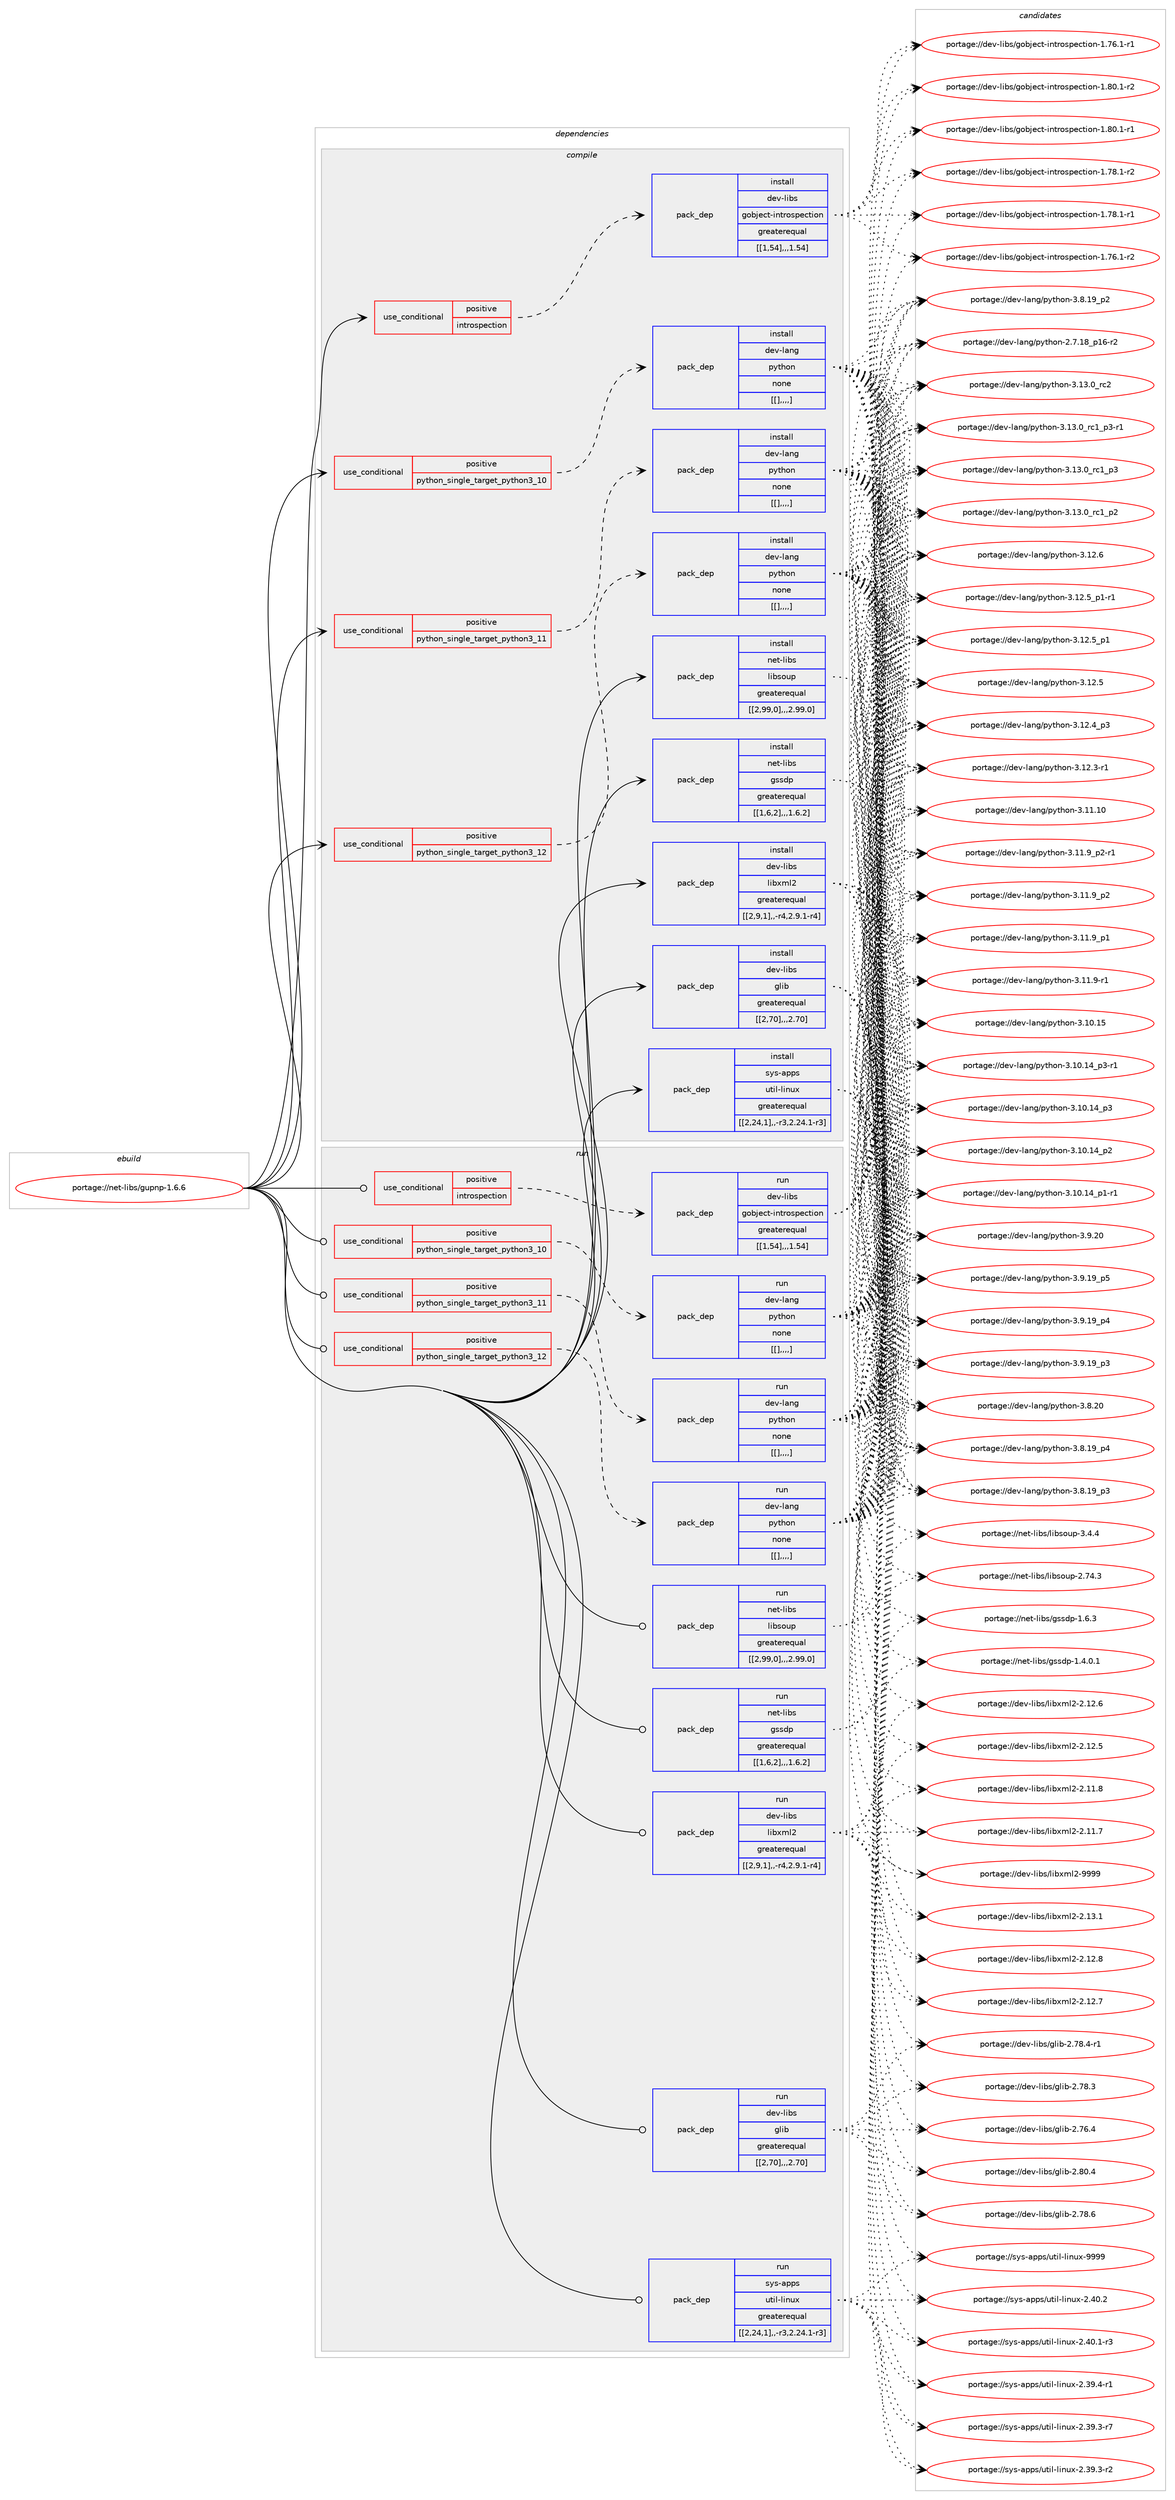 digraph prolog {

# *************
# Graph options
# *************

newrank=true;
concentrate=true;
compound=true;
graph [rankdir=LR,fontname=Helvetica,fontsize=10,ranksep=1.5];#, ranksep=2.5, nodesep=0.2];
edge  [arrowhead=vee];
node  [fontname=Helvetica,fontsize=10];

# **********
# The ebuild
# **********

subgraph cluster_leftcol {
color=gray;
label=<<i>ebuild</i>>;
id [label="portage://net-libs/gupnp-1.6.6", color=red, width=4, href="../net-libs/gupnp-1.6.6.svg"];
}

# ****************
# The dependencies
# ****************

subgraph cluster_midcol {
color=gray;
label=<<i>dependencies</i>>;
subgraph cluster_compile {
fillcolor="#eeeeee";
style=filled;
label=<<i>compile</i>>;
subgraph cond98398 {
dependency377932 [label=<<TABLE BORDER="0" CELLBORDER="1" CELLSPACING="0" CELLPADDING="4"><TR><TD ROWSPAN="3" CELLPADDING="10">use_conditional</TD></TR><TR><TD>positive</TD></TR><TR><TD>introspection</TD></TR></TABLE>>, shape=none, color=red];
subgraph pack276722 {
dependency377933 [label=<<TABLE BORDER="0" CELLBORDER="1" CELLSPACING="0" CELLPADDING="4" WIDTH="220"><TR><TD ROWSPAN="6" CELLPADDING="30">pack_dep</TD></TR><TR><TD WIDTH="110">install</TD></TR><TR><TD>dev-libs</TD></TR><TR><TD>gobject-introspection</TD></TR><TR><TD>greaterequal</TD></TR><TR><TD>[[1,54],,,1.54]</TD></TR></TABLE>>, shape=none, color=blue];
}
dependency377932:e -> dependency377933:w [weight=20,style="dashed",arrowhead="vee"];
}
id:e -> dependency377932:w [weight=20,style="solid",arrowhead="vee"];
subgraph cond98399 {
dependency377934 [label=<<TABLE BORDER="0" CELLBORDER="1" CELLSPACING="0" CELLPADDING="4"><TR><TD ROWSPAN="3" CELLPADDING="10">use_conditional</TD></TR><TR><TD>positive</TD></TR><TR><TD>python_single_target_python3_10</TD></TR></TABLE>>, shape=none, color=red];
subgraph pack276723 {
dependency377935 [label=<<TABLE BORDER="0" CELLBORDER="1" CELLSPACING="0" CELLPADDING="4" WIDTH="220"><TR><TD ROWSPAN="6" CELLPADDING="30">pack_dep</TD></TR><TR><TD WIDTH="110">install</TD></TR><TR><TD>dev-lang</TD></TR><TR><TD>python</TD></TR><TR><TD>none</TD></TR><TR><TD>[[],,,,]</TD></TR></TABLE>>, shape=none, color=blue];
}
dependency377934:e -> dependency377935:w [weight=20,style="dashed",arrowhead="vee"];
}
id:e -> dependency377934:w [weight=20,style="solid",arrowhead="vee"];
subgraph cond98400 {
dependency377936 [label=<<TABLE BORDER="0" CELLBORDER="1" CELLSPACING="0" CELLPADDING="4"><TR><TD ROWSPAN="3" CELLPADDING="10">use_conditional</TD></TR><TR><TD>positive</TD></TR><TR><TD>python_single_target_python3_11</TD></TR></TABLE>>, shape=none, color=red];
subgraph pack276724 {
dependency377937 [label=<<TABLE BORDER="0" CELLBORDER="1" CELLSPACING="0" CELLPADDING="4" WIDTH="220"><TR><TD ROWSPAN="6" CELLPADDING="30">pack_dep</TD></TR><TR><TD WIDTH="110">install</TD></TR><TR><TD>dev-lang</TD></TR><TR><TD>python</TD></TR><TR><TD>none</TD></TR><TR><TD>[[],,,,]</TD></TR></TABLE>>, shape=none, color=blue];
}
dependency377936:e -> dependency377937:w [weight=20,style="dashed",arrowhead="vee"];
}
id:e -> dependency377936:w [weight=20,style="solid",arrowhead="vee"];
subgraph cond98401 {
dependency377938 [label=<<TABLE BORDER="0" CELLBORDER="1" CELLSPACING="0" CELLPADDING="4"><TR><TD ROWSPAN="3" CELLPADDING="10">use_conditional</TD></TR><TR><TD>positive</TD></TR><TR><TD>python_single_target_python3_12</TD></TR></TABLE>>, shape=none, color=red];
subgraph pack276725 {
dependency377939 [label=<<TABLE BORDER="0" CELLBORDER="1" CELLSPACING="0" CELLPADDING="4" WIDTH="220"><TR><TD ROWSPAN="6" CELLPADDING="30">pack_dep</TD></TR><TR><TD WIDTH="110">install</TD></TR><TR><TD>dev-lang</TD></TR><TR><TD>python</TD></TR><TR><TD>none</TD></TR><TR><TD>[[],,,,]</TD></TR></TABLE>>, shape=none, color=blue];
}
dependency377938:e -> dependency377939:w [weight=20,style="dashed",arrowhead="vee"];
}
id:e -> dependency377938:w [weight=20,style="solid",arrowhead="vee"];
subgraph pack276726 {
dependency377940 [label=<<TABLE BORDER="0" CELLBORDER="1" CELLSPACING="0" CELLPADDING="4" WIDTH="220"><TR><TD ROWSPAN="6" CELLPADDING="30">pack_dep</TD></TR><TR><TD WIDTH="110">install</TD></TR><TR><TD>dev-libs</TD></TR><TR><TD>glib</TD></TR><TR><TD>greaterequal</TD></TR><TR><TD>[[2,70],,,2.70]</TD></TR></TABLE>>, shape=none, color=blue];
}
id:e -> dependency377940:w [weight=20,style="solid",arrowhead="vee"];
subgraph pack276727 {
dependency377941 [label=<<TABLE BORDER="0" CELLBORDER="1" CELLSPACING="0" CELLPADDING="4" WIDTH="220"><TR><TD ROWSPAN="6" CELLPADDING="30">pack_dep</TD></TR><TR><TD WIDTH="110">install</TD></TR><TR><TD>dev-libs</TD></TR><TR><TD>libxml2</TD></TR><TR><TD>greaterequal</TD></TR><TR><TD>[[2,9,1],,-r4,2.9.1-r4]</TD></TR></TABLE>>, shape=none, color=blue];
}
id:e -> dependency377941:w [weight=20,style="solid",arrowhead="vee"];
subgraph pack276728 {
dependency377942 [label=<<TABLE BORDER="0" CELLBORDER="1" CELLSPACING="0" CELLPADDING="4" WIDTH="220"><TR><TD ROWSPAN="6" CELLPADDING="30">pack_dep</TD></TR><TR><TD WIDTH="110">install</TD></TR><TR><TD>net-libs</TD></TR><TR><TD>gssdp</TD></TR><TR><TD>greaterequal</TD></TR><TR><TD>[[1,6,2],,,1.6.2]</TD></TR></TABLE>>, shape=none, color=blue];
}
id:e -> dependency377942:w [weight=20,style="solid",arrowhead="vee"];
subgraph pack276729 {
dependency377943 [label=<<TABLE BORDER="0" CELLBORDER="1" CELLSPACING="0" CELLPADDING="4" WIDTH="220"><TR><TD ROWSPAN="6" CELLPADDING="30">pack_dep</TD></TR><TR><TD WIDTH="110">install</TD></TR><TR><TD>net-libs</TD></TR><TR><TD>libsoup</TD></TR><TR><TD>greaterequal</TD></TR><TR><TD>[[2,99,0],,,2.99.0]</TD></TR></TABLE>>, shape=none, color=blue];
}
id:e -> dependency377943:w [weight=20,style="solid",arrowhead="vee"];
subgraph pack276730 {
dependency377944 [label=<<TABLE BORDER="0" CELLBORDER="1" CELLSPACING="0" CELLPADDING="4" WIDTH="220"><TR><TD ROWSPAN="6" CELLPADDING="30">pack_dep</TD></TR><TR><TD WIDTH="110">install</TD></TR><TR><TD>sys-apps</TD></TR><TR><TD>util-linux</TD></TR><TR><TD>greaterequal</TD></TR><TR><TD>[[2,24,1],,-r3,2.24.1-r3]</TD></TR></TABLE>>, shape=none, color=blue];
}
id:e -> dependency377944:w [weight=20,style="solid",arrowhead="vee"];
}
subgraph cluster_compileandrun {
fillcolor="#eeeeee";
style=filled;
label=<<i>compile and run</i>>;
}
subgraph cluster_run {
fillcolor="#eeeeee";
style=filled;
label=<<i>run</i>>;
subgraph cond98402 {
dependency377945 [label=<<TABLE BORDER="0" CELLBORDER="1" CELLSPACING="0" CELLPADDING="4"><TR><TD ROWSPAN="3" CELLPADDING="10">use_conditional</TD></TR><TR><TD>positive</TD></TR><TR><TD>introspection</TD></TR></TABLE>>, shape=none, color=red];
subgraph pack276731 {
dependency377946 [label=<<TABLE BORDER="0" CELLBORDER="1" CELLSPACING="0" CELLPADDING="4" WIDTH="220"><TR><TD ROWSPAN="6" CELLPADDING="30">pack_dep</TD></TR><TR><TD WIDTH="110">run</TD></TR><TR><TD>dev-libs</TD></TR><TR><TD>gobject-introspection</TD></TR><TR><TD>greaterequal</TD></TR><TR><TD>[[1,54],,,1.54]</TD></TR></TABLE>>, shape=none, color=blue];
}
dependency377945:e -> dependency377946:w [weight=20,style="dashed",arrowhead="vee"];
}
id:e -> dependency377945:w [weight=20,style="solid",arrowhead="odot"];
subgraph cond98403 {
dependency377947 [label=<<TABLE BORDER="0" CELLBORDER="1" CELLSPACING="0" CELLPADDING="4"><TR><TD ROWSPAN="3" CELLPADDING="10">use_conditional</TD></TR><TR><TD>positive</TD></TR><TR><TD>python_single_target_python3_10</TD></TR></TABLE>>, shape=none, color=red];
subgraph pack276732 {
dependency377948 [label=<<TABLE BORDER="0" CELLBORDER="1" CELLSPACING="0" CELLPADDING="4" WIDTH="220"><TR><TD ROWSPAN="6" CELLPADDING="30">pack_dep</TD></TR><TR><TD WIDTH="110">run</TD></TR><TR><TD>dev-lang</TD></TR><TR><TD>python</TD></TR><TR><TD>none</TD></TR><TR><TD>[[],,,,]</TD></TR></TABLE>>, shape=none, color=blue];
}
dependency377947:e -> dependency377948:w [weight=20,style="dashed",arrowhead="vee"];
}
id:e -> dependency377947:w [weight=20,style="solid",arrowhead="odot"];
subgraph cond98404 {
dependency377949 [label=<<TABLE BORDER="0" CELLBORDER="1" CELLSPACING="0" CELLPADDING="4"><TR><TD ROWSPAN="3" CELLPADDING="10">use_conditional</TD></TR><TR><TD>positive</TD></TR><TR><TD>python_single_target_python3_11</TD></TR></TABLE>>, shape=none, color=red];
subgraph pack276733 {
dependency377950 [label=<<TABLE BORDER="0" CELLBORDER="1" CELLSPACING="0" CELLPADDING="4" WIDTH="220"><TR><TD ROWSPAN="6" CELLPADDING="30">pack_dep</TD></TR><TR><TD WIDTH="110">run</TD></TR><TR><TD>dev-lang</TD></TR><TR><TD>python</TD></TR><TR><TD>none</TD></TR><TR><TD>[[],,,,]</TD></TR></TABLE>>, shape=none, color=blue];
}
dependency377949:e -> dependency377950:w [weight=20,style="dashed",arrowhead="vee"];
}
id:e -> dependency377949:w [weight=20,style="solid",arrowhead="odot"];
subgraph cond98405 {
dependency377951 [label=<<TABLE BORDER="0" CELLBORDER="1" CELLSPACING="0" CELLPADDING="4"><TR><TD ROWSPAN="3" CELLPADDING="10">use_conditional</TD></TR><TR><TD>positive</TD></TR><TR><TD>python_single_target_python3_12</TD></TR></TABLE>>, shape=none, color=red];
subgraph pack276734 {
dependency377952 [label=<<TABLE BORDER="0" CELLBORDER="1" CELLSPACING="0" CELLPADDING="4" WIDTH="220"><TR><TD ROWSPAN="6" CELLPADDING="30">pack_dep</TD></TR><TR><TD WIDTH="110">run</TD></TR><TR><TD>dev-lang</TD></TR><TR><TD>python</TD></TR><TR><TD>none</TD></TR><TR><TD>[[],,,,]</TD></TR></TABLE>>, shape=none, color=blue];
}
dependency377951:e -> dependency377952:w [weight=20,style="dashed",arrowhead="vee"];
}
id:e -> dependency377951:w [weight=20,style="solid",arrowhead="odot"];
subgraph pack276735 {
dependency377953 [label=<<TABLE BORDER="0" CELLBORDER="1" CELLSPACING="0" CELLPADDING="4" WIDTH="220"><TR><TD ROWSPAN="6" CELLPADDING="30">pack_dep</TD></TR><TR><TD WIDTH="110">run</TD></TR><TR><TD>dev-libs</TD></TR><TR><TD>glib</TD></TR><TR><TD>greaterequal</TD></TR><TR><TD>[[2,70],,,2.70]</TD></TR></TABLE>>, shape=none, color=blue];
}
id:e -> dependency377953:w [weight=20,style="solid",arrowhead="odot"];
subgraph pack276736 {
dependency377954 [label=<<TABLE BORDER="0" CELLBORDER="1" CELLSPACING="0" CELLPADDING="4" WIDTH="220"><TR><TD ROWSPAN="6" CELLPADDING="30">pack_dep</TD></TR><TR><TD WIDTH="110">run</TD></TR><TR><TD>dev-libs</TD></TR><TR><TD>libxml2</TD></TR><TR><TD>greaterequal</TD></TR><TR><TD>[[2,9,1],,-r4,2.9.1-r4]</TD></TR></TABLE>>, shape=none, color=blue];
}
id:e -> dependency377954:w [weight=20,style="solid",arrowhead="odot"];
subgraph pack276737 {
dependency377955 [label=<<TABLE BORDER="0" CELLBORDER="1" CELLSPACING="0" CELLPADDING="4" WIDTH="220"><TR><TD ROWSPAN="6" CELLPADDING="30">pack_dep</TD></TR><TR><TD WIDTH="110">run</TD></TR><TR><TD>net-libs</TD></TR><TR><TD>gssdp</TD></TR><TR><TD>greaterequal</TD></TR><TR><TD>[[1,6,2],,,1.6.2]</TD></TR></TABLE>>, shape=none, color=blue];
}
id:e -> dependency377955:w [weight=20,style="solid",arrowhead="odot"];
subgraph pack276738 {
dependency377956 [label=<<TABLE BORDER="0" CELLBORDER="1" CELLSPACING="0" CELLPADDING="4" WIDTH="220"><TR><TD ROWSPAN="6" CELLPADDING="30">pack_dep</TD></TR><TR><TD WIDTH="110">run</TD></TR><TR><TD>net-libs</TD></TR><TR><TD>libsoup</TD></TR><TR><TD>greaterequal</TD></TR><TR><TD>[[2,99,0],,,2.99.0]</TD></TR></TABLE>>, shape=none, color=blue];
}
id:e -> dependency377956:w [weight=20,style="solid",arrowhead="odot"];
subgraph pack276739 {
dependency377957 [label=<<TABLE BORDER="0" CELLBORDER="1" CELLSPACING="0" CELLPADDING="4" WIDTH="220"><TR><TD ROWSPAN="6" CELLPADDING="30">pack_dep</TD></TR><TR><TD WIDTH="110">run</TD></TR><TR><TD>sys-apps</TD></TR><TR><TD>util-linux</TD></TR><TR><TD>greaterequal</TD></TR><TR><TD>[[2,24,1],,-r3,2.24.1-r3]</TD></TR></TABLE>>, shape=none, color=blue];
}
id:e -> dependency377957:w [weight=20,style="solid",arrowhead="odot"];
}
}

# **************
# The candidates
# **************

subgraph cluster_choices {
rank=same;
color=gray;
label=<<i>candidates</i>>;

subgraph choice276722 {
color=black;
nodesep=1;
choice10010111845108105981154710311198106101991164510511011611411111511210199116105111110454946564846494511450 [label="portage://dev-libs/gobject-introspection-1.80.1-r2", color=red, width=4,href="../dev-libs/gobject-introspection-1.80.1-r2.svg"];
choice10010111845108105981154710311198106101991164510511011611411111511210199116105111110454946564846494511449 [label="portage://dev-libs/gobject-introspection-1.80.1-r1", color=red, width=4,href="../dev-libs/gobject-introspection-1.80.1-r1.svg"];
choice10010111845108105981154710311198106101991164510511011611411111511210199116105111110454946555646494511450 [label="portage://dev-libs/gobject-introspection-1.78.1-r2", color=red, width=4,href="../dev-libs/gobject-introspection-1.78.1-r2.svg"];
choice10010111845108105981154710311198106101991164510511011611411111511210199116105111110454946555646494511449 [label="portage://dev-libs/gobject-introspection-1.78.1-r1", color=red, width=4,href="../dev-libs/gobject-introspection-1.78.1-r1.svg"];
choice10010111845108105981154710311198106101991164510511011611411111511210199116105111110454946555446494511450 [label="portage://dev-libs/gobject-introspection-1.76.1-r2", color=red, width=4,href="../dev-libs/gobject-introspection-1.76.1-r2.svg"];
choice10010111845108105981154710311198106101991164510511011611411111511210199116105111110454946555446494511449 [label="portage://dev-libs/gobject-introspection-1.76.1-r1", color=red, width=4,href="../dev-libs/gobject-introspection-1.76.1-r1.svg"];
dependency377933:e -> choice10010111845108105981154710311198106101991164510511011611411111511210199116105111110454946564846494511450:w [style=dotted,weight="100"];
dependency377933:e -> choice10010111845108105981154710311198106101991164510511011611411111511210199116105111110454946564846494511449:w [style=dotted,weight="100"];
dependency377933:e -> choice10010111845108105981154710311198106101991164510511011611411111511210199116105111110454946555646494511450:w [style=dotted,weight="100"];
dependency377933:e -> choice10010111845108105981154710311198106101991164510511011611411111511210199116105111110454946555646494511449:w [style=dotted,weight="100"];
dependency377933:e -> choice10010111845108105981154710311198106101991164510511011611411111511210199116105111110454946555446494511450:w [style=dotted,weight="100"];
dependency377933:e -> choice10010111845108105981154710311198106101991164510511011611411111511210199116105111110454946555446494511449:w [style=dotted,weight="100"];
}
subgraph choice276723 {
color=black;
nodesep=1;
choice10010111845108971101034711212111610411111045514649514648951149950 [label="portage://dev-lang/python-3.13.0_rc2", color=red, width=4,href="../dev-lang/python-3.13.0_rc2.svg"];
choice1001011184510897110103471121211161041111104551464951464895114994995112514511449 [label="portage://dev-lang/python-3.13.0_rc1_p3-r1", color=red, width=4,href="../dev-lang/python-3.13.0_rc1_p3-r1.svg"];
choice100101118451089711010347112121116104111110455146495146489511499499511251 [label="portage://dev-lang/python-3.13.0_rc1_p3", color=red, width=4,href="../dev-lang/python-3.13.0_rc1_p3.svg"];
choice100101118451089711010347112121116104111110455146495146489511499499511250 [label="portage://dev-lang/python-3.13.0_rc1_p2", color=red, width=4,href="../dev-lang/python-3.13.0_rc1_p2.svg"];
choice10010111845108971101034711212111610411111045514649504654 [label="portage://dev-lang/python-3.12.6", color=red, width=4,href="../dev-lang/python-3.12.6.svg"];
choice1001011184510897110103471121211161041111104551464950465395112494511449 [label="portage://dev-lang/python-3.12.5_p1-r1", color=red, width=4,href="../dev-lang/python-3.12.5_p1-r1.svg"];
choice100101118451089711010347112121116104111110455146495046539511249 [label="portage://dev-lang/python-3.12.5_p1", color=red, width=4,href="../dev-lang/python-3.12.5_p1.svg"];
choice10010111845108971101034711212111610411111045514649504653 [label="portage://dev-lang/python-3.12.5", color=red, width=4,href="../dev-lang/python-3.12.5.svg"];
choice100101118451089711010347112121116104111110455146495046529511251 [label="portage://dev-lang/python-3.12.4_p3", color=red, width=4,href="../dev-lang/python-3.12.4_p3.svg"];
choice100101118451089711010347112121116104111110455146495046514511449 [label="portage://dev-lang/python-3.12.3-r1", color=red, width=4,href="../dev-lang/python-3.12.3-r1.svg"];
choice1001011184510897110103471121211161041111104551464949464948 [label="portage://dev-lang/python-3.11.10", color=red, width=4,href="../dev-lang/python-3.11.10.svg"];
choice1001011184510897110103471121211161041111104551464949465795112504511449 [label="portage://dev-lang/python-3.11.9_p2-r1", color=red, width=4,href="../dev-lang/python-3.11.9_p2-r1.svg"];
choice100101118451089711010347112121116104111110455146494946579511250 [label="portage://dev-lang/python-3.11.9_p2", color=red, width=4,href="../dev-lang/python-3.11.9_p2.svg"];
choice100101118451089711010347112121116104111110455146494946579511249 [label="portage://dev-lang/python-3.11.9_p1", color=red, width=4,href="../dev-lang/python-3.11.9_p1.svg"];
choice100101118451089711010347112121116104111110455146494946574511449 [label="portage://dev-lang/python-3.11.9-r1", color=red, width=4,href="../dev-lang/python-3.11.9-r1.svg"];
choice1001011184510897110103471121211161041111104551464948464953 [label="portage://dev-lang/python-3.10.15", color=red, width=4,href="../dev-lang/python-3.10.15.svg"];
choice100101118451089711010347112121116104111110455146494846495295112514511449 [label="portage://dev-lang/python-3.10.14_p3-r1", color=red, width=4,href="../dev-lang/python-3.10.14_p3-r1.svg"];
choice10010111845108971101034711212111610411111045514649484649529511251 [label="portage://dev-lang/python-3.10.14_p3", color=red, width=4,href="../dev-lang/python-3.10.14_p3.svg"];
choice10010111845108971101034711212111610411111045514649484649529511250 [label="portage://dev-lang/python-3.10.14_p2", color=red, width=4,href="../dev-lang/python-3.10.14_p2.svg"];
choice100101118451089711010347112121116104111110455146494846495295112494511449 [label="portage://dev-lang/python-3.10.14_p1-r1", color=red, width=4,href="../dev-lang/python-3.10.14_p1-r1.svg"];
choice10010111845108971101034711212111610411111045514657465048 [label="portage://dev-lang/python-3.9.20", color=red, width=4,href="../dev-lang/python-3.9.20.svg"];
choice100101118451089711010347112121116104111110455146574649579511253 [label="portage://dev-lang/python-3.9.19_p5", color=red, width=4,href="../dev-lang/python-3.9.19_p5.svg"];
choice100101118451089711010347112121116104111110455146574649579511252 [label="portage://dev-lang/python-3.9.19_p4", color=red, width=4,href="../dev-lang/python-3.9.19_p4.svg"];
choice100101118451089711010347112121116104111110455146574649579511251 [label="portage://dev-lang/python-3.9.19_p3", color=red, width=4,href="../dev-lang/python-3.9.19_p3.svg"];
choice10010111845108971101034711212111610411111045514656465048 [label="portage://dev-lang/python-3.8.20", color=red, width=4,href="../dev-lang/python-3.8.20.svg"];
choice100101118451089711010347112121116104111110455146564649579511252 [label="portage://dev-lang/python-3.8.19_p4", color=red, width=4,href="../dev-lang/python-3.8.19_p4.svg"];
choice100101118451089711010347112121116104111110455146564649579511251 [label="portage://dev-lang/python-3.8.19_p3", color=red, width=4,href="../dev-lang/python-3.8.19_p3.svg"];
choice100101118451089711010347112121116104111110455146564649579511250 [label="portage://dev-lang/python-3.8.19_p2", color=red, width=4,href="../dev-lang/python-3.8.19_p2.svg"];
choice100101118451089711010347112121116104111110455046554649569511249544511450 [label="portage://dev-lang/python-2.7.18_p16-r2", color=red, width=4,href="../dev-lang/python-2.7.18_p16-r2.svg"];
dependency377935:e -> choice10010111845108971101034711212111610411111045514649514648951149950:w [style=dotted,weight="100"];
dependency377935:e -> choice1001011184510897110103471121211161041111104551464951464895114994995112514511449:w [style=dotted,weight="100"];
dependency377935:e -> choice100101118451089711010347112121116104111110455146495146489511499499511251:w [style=dotted,weight="100"];
dependency377935:e -> choice100101118451089711010347112121116104111110455146495146489511499499511250:w [style=dotted,weight="100"];
dependency377935:e -> choice10010111845108971101034711212111610411111045514649504654:w [style=dotted,weight="100"];
dependency377935:e -> choice1001011184510897110103471121211161041111104551464950465395112494511449:w [style=dotted,weight="100"];
dependency377935:e -> choice100101118451089711010347112121116104111110455146495046539511249:w [style=dotted,weight="100"];
dependency377935:e -> choice10010111845108971101034711212111610411111045514649504653:w [style=dotted,weight="100"];
dependency377935:e -> choice100101118451089711010347112121116104111110455146495046529511251:w [style=dotted,weight="100"];
dependency377935:e -> choice100101118451089711010347112121116104111110455146495046514511449:w [style=dotted,weight="100"];
dependency377935:e -> choice1001011184510897110103471121211161041111104551464949464948:w [style=dotted,weight="100"];
dependency377935:e -> choice1001011184510897110103471121211161041111104551464949465795112504511449:w [style=dotted,weight="100"];
dependency377935:e -> choice100101118451089711010347112121116104111110455146494946579511250:w [style=dotted,weight="100"];
dependency377935:e -> choice100101118451089711010347112121116104111110455146494946579511249:w [style=dotted,weight="100"];
dependency377935:e -> choice100101118451089711010347112121116104111110455146494946574511449:w [style=dotted,weight="100"];
dependency377935:e -> choice1001011184510897110103471121211161041111104551464948464953:w [style=dotted,weight="100"];
dependency377935:e -> choice100101118451089711010347112121116104111110455146494846495295112514511449:w [style=dotted,weight="100"];
dependency377935:e -> choice10010111845108971101034711212111610411111045514649484649529511251:w [style=dotted,weight="100"];
dependency377935:e -> choice10010111845108971101034711212111610411111045514649484649529511250:w [style=dotted,weight="100"];
dependency377935:e -> choice100101118451089711010347112121116104111110455146494846495295112494511449:w [style=dotted,weight="100"];
dependency377935:e -> choice10010111845108971101034711212111610411111045514657465048:w [style=dotted,weight="100"];
dependency377935:e -> choice100101118451089711010347112121116104111110455146574649579511253:w [style=dotted,weight="100"];
dependency377935:e -> choice100101118451089711010347112121116104111110455146574649579511252:w [style=dotted,weight="100"];
dependency377935:e -> choice100101118451089711010347112121116104111110455146574649579511251:w [style=dotted,weight="100"];
dependency377935:e -> choice10010111845108971101034711212111610411111045514656465048:w [style=dotted,weight="100"];
dependency377935:e -> choice100101118451089711010347112121116104111110455146564649579511252:w [style=dotted,weight="100"];
dependency377935:e -> choice100101118451089711010347112121116104111110455146564649579511251:w [style=dotted,weight="100"];
dependency377935:e -> choice100101118451089711010347112121116104111110455146564649579511250:w [style=dotted,weight="100"];
dependency377935:e -> choice100101118451089711010347112121116104111110455046554649569511249544511450:w [style=dotted,weight="100"];
}
subgraph choice276724 {
color=black;
nodesep=1;
choice10010111845108971101034711212111610411111045514649514648951149950 [label="portage://dev-lang/python-3.13.0_rc2", color=red, width=4,href="../dev-lang/python-3.13.0_rc2.svg"];
choice1001011184510897110103471121211161041111104551464951464895114994995112514511449 [label="portage://dev-lang/python-3.13.0_rc1_p3-r1", color=red, width=4,href="../dev-lang/python-3.13.0_rc1_p3-r1.svg"];
choice100101118451089711010347112121116104111110455146495146489511499499511251 [label="portage://dev-lang/python-3.13.0_rc1_p3", color=red, width=4,href="../dev-lang/python-3.13.0_rc1_p3.svg"];
choice100101118451089711010347112121116104111110455146495146489511499499511250 [label="portage://dev-lang/python-3.13.0_rc1_p2", color=red, width=4,href="../dev-lang/python-3.13.0_rc1_p2.svg"];
choice10010111845108971101034711212111610411111045514649504654 [label="portage://dev-lang/python-3.12.6", color=red, width=4,href="../dev-lang/python-3.12.6.svg"];
choice1001011184510897110103471121211161041111104551464950465395112494511449 [label="portage://dev-lang/python-3.12.5_p1-r1", color=red, width=4,href="../dev-lang/python-3.12.5_p1-r1.svg"];
choice100101118451089711010347112121116104111110455146495046539511249 [label="portage://dev-lang/python-3.12.5_p1", color=red, width=4,href="../dev-lang/python-3.12.5_p1.svg"];
choice10010111845108971101034711212111610411111045514649504653 [label="portage://dev-lang/python-3.12.5", color=red, width=4,href="../dev-lang/python-3.12.5.svg"];
choice100101118451089711010347112121116104111110455146495046529511251 [label="portage://dev-lang/python-3.12.4_p3", color=red, width=4,href="../dev-lang/python-3.12.4_p3.svg"];
choice100101118451089711010347112121116104111110455146495046514511449 [label="portage://dev-lang/python-3.12.3-r1", color=red, width=4,href="../dev-lang/python-3.12.3-r1.svg"];
choice1001011184510897110103471121211161041111104551464949464948 [label="portage://dev-lang/python-3.11.10", color=red, width=4,href="../dev-lang/python-3.11.10.svg"];
choice1001011184510897110103471121211161041111104551464949465795112504511449 [label="portage://dev-lang/python-3.11.9_p2-r1", color=red, width=4,href="../dev-lang/python-3.11.9_p2-r1.svg"];
choice100101118451089711010347112121116104111110455146494946579511250 [label="portage://dev-lang/python-3.11.9_p2", color=red, width=4,href="../dev-lang/python-3.11.9_p2.svg"];
choice100101118451089711010347112121116104111110455146494946579511249 [label="portage://dev-lang/python-3.11.9_p1", color=red, width=4,href="../dev-lang/python-3.11.9_p1.svg"];
choice100101118451089711010347112121116104111110455146494946574511449 [label="portage://dev-lang/python-3.11.9-r1", color=red, width=4,href="../dev-lang/python-3.11.9-r1.svg"];
choice1001011184510897110103471121211161041111104551464948464953 [label="portage://dev-lang/python-3.10.15", color=red, width=4,href="../dev-lang/python-3.10.15.svg"];
choice100101118451089711010347112121116104111110455146494846495295112514511449 [label="portage://dev-lang/python-3.10.14_p3-r1", color=red, width=4,href="../dev-lang/python-3.10.14_p3-r1.svg"];
choice10010111845108971101034711212111610411111045514649484649529511251 [label="portage://dev-lang/python-3.10.14_p3", color=red, width=4,href="../dev-lang/python-3.10.14_p3.svg"];
choice10010111845108971101034711212111610411111045514649484649529511250 [label="portage://dev-lang/python-3.10.14_p2", color=red, width=4,href="../dev-lang/python-3.10.14_p2.svg"];
choice100101118451089711010347112121116104111110455146494846495295112494511449 [label="portage://dev-lang/python-3.10.14_p1-r1", color=red, width=4,href="../dev-lang/python-3.10.14_p1-r1.svg"];
choice10010111845108971101034711212111610411111045514657465048 [label="portage://dev-lang/python-3.9.20", color=red, width=4,href="../dev-lang/python-3.9.20.svg"];
choice100101118451089711010347112121116104111110455146574649579511253 [label="portage://dev-lang/python-3.9.19_p5", color=red, width=4,href="../dev-lang/python-3.9.19_p5.svg"];
choice100101118451089711010347112121116104111110455146574649579511252 [label="portage://dev-lang/python-3.9.19_p4", color=red, width=4,href="../dev-lang/python-3.9.19_p4.svg"];
choice100101118451089711010347112121116104111110455146574649579511251 [label="portage://dev-lang/python-3.9.19_p3", color=red, width=4,href="../dev-lang/python-3.9.19_p3.svg"];
choice10010111845108971101034711212111610411111045514656465048 [label="portage://dev-lang/python-3.8.20", color=red, width=4,href="../dev-lang/python-3.8.20.svg"];
choice100101118451089711010347112121116104111110455146564649579511252 [label="portage://dev-lang/python-3.8.19_p4", color=red, width=4,href="../dev-lang/python-3.8.19_p4.svg"];
choice100101118451089711010347112121116104111110455146564649579511251 [label="portage://dev-lang/python-3.8.19_p3", color=red, width=4,href="../dev-lang/python-3.8.19_p3.svg"];
choice100101118451089711010347112121116104111110455146564649579511250 [label="portage://dev-lang/python-3.8.19_p2", color=red, width=4,href="../dev-lang/python-3.8.19_p2.svg"];
choice100101118451089711010347112121116104111110455046554649569511249544511450 [label="portage://dev-lang/python-2.7.18_p16-r2", color=red, width=4,href="../dev-lang/python-2.7.18_p16-r2.svg"];
dependency377937:e -> choice10010111845108971101034711212111610411111045514649514648951149950:w [style=dotted,weight="100"];
dependency377937:e -> choice1001011184510897110103471121211161041111104551464951464895114994995112514511449:w [style=dotted,weight="100"];
dependency377937:e -> choice100101118451089711010347112121116104111110455146495146489511499499511251:w [style=dotted,weight="100"];
dependency377937:e -> choice100101118451089711010347112121116104111110455146495146489511499499511250:w [style=dotted,weight="100"];
dependency377937:e -> choice10010111845108971101034711212111610411111045514649504654:w [style=dotted,weight="100"];
dependency377937:e -> choice1001011184510897110103471121211161041111104551464950465395112494511449:w [style=dotted,weight="100"];
dependency377937:e -> choice100101118451089711010347112121116104111110455146495046539511249:w [style=dotted,weight="100"];
dependency377937:e -> choice10010111845108971101034711212111610411111045514649504653:w [style=dotted,weight="100"];
dependency377937:e -> choice100101118451089711010347112121116104111110455146495046529511251:w [style=dotted,weight="100"];
dependency377937:e -> choice100101118451089711010347112121116104111110455146495046514511449:w [style=dotted,weight="100"];
dependency377937:e -> choice1001011184510897110103471121211161041111104551464949464948:w [style=dotted,weight="100"];
dependency377937:e -> choice1001011184510897110103471121211161041111104551464949465795112504511449:w [style=dotted,weight="100"];
dependency377937:e -> choice100101118451089711010347112121116104111110455146494946579511250:w [style=dotted,weight="100"];
dependency377937:e -> choice100101118451089711010347112121116104111110455146494946579511249:w [style=dotted,weight="100"];
dependency377937:e -> choice100101118451089711010347112121116104111110455146494946574511449:w [style=dotted,weight="100"];
dependency377937:e -> choice1001011184510897110103471121211161041111104551464948464953:w [style=dotted,weight="100"];
dependency377937:e -> choice100101118451089711010347112121116104111110455146494846495295112514511449:w [style=dotted,weight="100"];
dependency377937:e -> choice10010111845108971101034711212111610411111045514649484649529511251:w [style=dotted,weight="100"];
dependency377937:e -> choice10010111845108971101034711212111610411111045514649484649529511250:w [style=dotted,weight="100"];
dependency377937:e -> choice100101118451089711010347112121116104111110455146494846495295112494511449:w [style=dotted,weight="100"];
dependency377937:e -> choice10010111845108971101034711212111610411111045514657465048:w [style=dotted,weight="100"];
dependency377937:e -> choice100101118451089711010347112121116104111110455146574649579511253:w [style=dotted,weight="100"];
dependency377937:e -> choice100101118451089711010347112121116104111110455146574649579511252:w [style=dotted,weight="100"];
dependency377937:e -> choice100101118451089711010347112121116104111110455146574649579511251:w [style=dotted,weight="100"];
dependency377937:e -> choice10010111845108971101034711212111610411111045514656465048:w [style=dotted,weight="100"];
dependency377937:e -> choice100101118451089711010347112121116104111110455146564649579511252:w [style=dotted,weight="100"];
dependency377937:e -> choice100101118451089711010347112121116104111110455146564649579511251:w [style=dotted,weight="100"];
dependency377937:e -> choice100101118451089711010347112121116104111110455146564649579511250:w [style=dotted,weight="100"];
dependency377937:e -> choice100101118451089711010347112121116104111110455046554649569511249544511450:w [style=dotted,weight="100"];
}
subgraph choice276725 {
color=black;
nodesep=1;
choice10010111845108971101034711212111610411111045514649514648951149950 [label="portage://dev-lang/python-3.13.0_rc2", color=red, width=4,href="../dev-lang/python-3.13.0_rc2.svg"];
choice1001011184510897110103471121211161041111104551464951464895114994995112514511449 [label="portage://dev-lang/python-3.13.0_rc1_p3-r1", color=red, width=4,href="../dev-lang/python-3.13.0_rc1_p3-r1.svg"];
choice100101118451089711010347112121116104111110455146495146489511499499511251 [label="portage://dev-lang/python-3.13.0_rc1_p3", color=red, width=4,href="../dev-lang/python-3.13.0_rc1_p3.svg"];
choice100101118451089711010347112121116104111110455146495146489511499499511250 [label="portage://dev-lang/python-3.13.0_rc1_p2", color=red, width=4,href="../dev-lang/python-3.13.0_rc1_p2.svg"];
choice10010111845108971101034711212111610411111045514649504654 [label="portage://dev-lang/python-3.12.6", color=red, width=4,href="../dev-lang/python-3.12.6.svg"];
choice1001011184510897110103471121211161041111104551464950465395112494511449 [label="portage://dev-lang/python-3.12.5_p1-r1", color=red, width=4,href="../dev-lang/python-3.12.5_p1-r1.svg"];
choice100101118451089711010347112121116104111110455146495046539511249 [label="portage://dev-lang/python-3.12.5_p1", color=red, width=4,href="../dev-lang/python-3.12.5_p1.svg"];
choice10010111845108971101034711212111610411111045514649504653 [label="portage://dev-lang/python-3.12.5", color=red, width=4,href="../dev-lang/python-3.12.5.svg"];
choice100101118451089711010347112121116104111110455146495046529511251 [label="portage://dev-lang/python-3.12.4_p3", color=red, width=4,href="../dev-lang/python-3.12.4_p3.svg"];
choice100101118451089711010347112121116104111110455146495046514511449 [label="portage://dev-lang/python-3.12.3-r1", color=red, width=4,href="../dev-lang/python-3.12.3-r1.svg"];
choice1001011184510897110103471121211161041111104551464949464948 [label="portage://dev-lang/python-3.11.10", color=red, width=4,href="../dev-lang/python-3.11.10.svg"];
choice1001011184510897110103471121211161041111104551464949465795112504511449 [label="portage://dev-lang/python-3.11.9_p2-r1", color=red, width=4,href="../dev-lang/python-3.11.9_p2-r1.svg"];
choice100101118451089711010347112121116104111110455146494946579511250 [label="portage://dev-lang/python-3.11.9_p2", color=red, width=4,href="../dev-lang/python-3.11.9_p2.svg"];
choice100101118451089711010347112121116104111110455146494946579511249 [label="portage://dev-lang/python-3.11.9_p1", color=red, width=4,href="../dev-lang/python-3.11.9_p1.svg"];
choice100101118451089711010347112121116104111110455146494946574511449 [label="portage://dev-lang/python-3.11.9-r1", color=red, width=4,href="../dev-lang/python-3.11.9-r1.svg"];
choice1001011184510897110103471121211161041111104551464948464953 [label="portage://dev-lang/python-3.10.15", color=red, width=4,href="../dev-lang/python-3.10.15.svg"];
choice100101118451089711010347112121116104111110455146494846495295112514511449 [label="portage://dev-lang/python-3.10.14_p3-r1", color=red, width=4,href="../dev-lang/python-3.10.14_p3-r1.svg"];
choice10010111845108971101034711212111610411111045514649484649529511251 [label="portage://dev-lang/python-3.10.14_p3", color=red, width=4,href="../dev-lang/python-3.10.14_p3.svg"];
choice10010111845108971101034711212111610411111045514649484649529511250 [label="portage://dev-lang/python-3.10.14_p2", color=red, width=4,href="../dev-lang/python-3.10.14_p2.svg"];
choice100101118451089711010347112121116104111110455146494846495295112494511449 [label="portage://dev-lang/python-3.10.14_p1-r1", color=red, width=4,href="../dev-lang/python-3.10.14_p1-r1.svg"];
choice10010111845108971101034711212111610411111045514657465048 [label="portage://dev-lang/python-3.9.20", color=red, width=4,href="../dev-lang/python-3.9.20.svg"];
choice100101118451089711010347112121116104111110455146574649579511253 [label="portage://dev-lang/python-3.9.19_p5", color=red, width=4,href="../dev-lang/python-3.9.19_p5.svg"];
choice100101118451089711010347112121116104111110455146574649579511252 [label="portage://dev-lang/python-3.9.19_p4", color=red, width=4,href="../dev-lang/python-3.9.19_p4.svg"];
choice100101118451089711010347112121116104111110455146574649579511251 [label="portage://dev-lang/python-3.9.19_p3", color=red, width=4,href="../dev-lang/python-3.9.19_p3.svg"];
choice10010111845108971101034711212111610411111045514656465048 [label="portage://dev-lang/python-3.8.20", color=red, width=4,href="../dev-lang/python-3.8.20.svg"];
choice100101118451089711010347112121116104111110455146564649579511252 [label="portage://dev-lang/python-3.8.19_p4", color=red, width=4,href="../dev-lang/python-3.8.19_p4.svg"];
choice100101118451089711010347112121116104111110455146564649579511251 [label="portage://dev-lang/python-3.8.19_p3", color=red, width=4,href="../dev-lang/python-3.8.19_p3.svg"];
choice100101118451089711010347112121116104111110455146564649579511250 [label="portage://dev-lang/python-3.8.19_p2", color=red, width=4,href="../dev-lang/python-3.8.19_p2.svg"];
choice100101118451089711010347112121116104111110455046554649569511249544511450 [label="portage://dev-lang/python-2.7.18_p16-r2", color=red, width=4,href="../dev-lang/python-2.7.18_p16-r2.svg"];
dependency377939:e -> choice10010111845108971101034711212111610411111045514649514648951149950:w [style=dotted,weight="100"];
dependency377939:e -> choice1001011184510897110103471121211161041111104551464951464895114994995112514511449:w [style=dotted,weight="100"];
dependency377939:e -> choice100101118451089711010347112121116104111110455146495146489511499499511251:w [style=dotted,weight="100"];
dependency377939:e -> choice100101118451089711010347112121116104111110455146495146489511499499511250:w [style=dotted,weight="100"];
dependency377939:e -> choice10010111845108971101034711212111610411111045514649504654:w [style=dotted,weight="100"];
dependency377939:e -> choice1001011184510897110103471121211161041111104551464950465395112494511449:w [style=dotted,weight="100"];
dependency377939:e -> choice100101118451089711010347112121116104111110455146495046539511249:w [style=dotted,weight="100"];
dependency377939:e -> choice10010111845108971101034711212111610411111045514649504653:w [style=dotted,weight="100"];
dependency377939:e -> choice100101118451089711010347112121116104111110455146495046529511251:w [style=dotted,weight="100"];
dependency377939:e -> choice100101118451089711010347112121116104111110455146495046514511449:w [style=dotted,weight="100"];
dependency377939:e -> choice1001011184510897110103471121211161041111104551464949464948:w [style=dotted,weight="100"];
dependency377939:e -> choice1001011184510897110103471121211161041111104551464949465795112504511449:w [style=dotted,weight="100"];
dependency377939:e -> choice100101118451089711010347112121116104111110455146494946579511250:w [style=dotted,weight="100"];
dependency377939:e -> choice100101118451089711010347112121116104111110455146494946579511249:w [style=dotted,weight="100"];
dependency377939:e -> choice100101118451089711010347112121116104111110455146494946574511449:w [style=dotted,weight="100"];
dependency377939:e -> choice1001011184510897110103471121211161041111104551464948464953:w [style=dotted,weight="100"];
dependency377939:e -> choice100101118451089711010347112121116104111110455146494846495295112514511449:w [style=dotted,weight="100"];
dependency377939:e -> choice10010111845108971101034711212111610411111045514649484649529511251:w [style=dotted,weight="100"];
dependency377939:e -> choice10010111845108971101034711212111610411111045514649484649529511250:w [style=dotted,weight="100"];
dependency377939:e -> choice100101118451089711010347112121116104111110455146494846495295112494511449:w [style=dotted,weight="100"];
dependency377939:e -> choice10010111845108971101034711212111610411111045514657465048:w [style=dotted,weight="100"];
dependency377939:e -> choice100101118451089711010347112121116104111110455146574649579511253:w [style=dotted,weight="100"];
dependency377939:e -> choice100101118451089711010347112121116104111110455146574649579511252:w [style=dotted,weight="100"];
dependency377939:e -> choice100101118451089711010347112121116104111110455146574649579511251:w [style=dotted,weight="100"];
dependency377939:e -> choice10010111845108971101034711212111610411111045514656465048:w [style=dotted,weight="100"];
dependency377939:e -> choice100101118451089711010347112121116104111110455146564649579511252:w [style=dotted,weight="100"];
dependency377939:e -> choice100101118451089711010347112121116104111110455146564649579511251:w [style=dotted,weight="100"];
dependency377939:e -> choice100101118451089711010347112121116104111110455146564649579511250:w [style=dotted,weight="100"];
dependency377939:e -> choice100101118451089711010347112121116104111110455046554649569511249544511450:w [style=dotted,weight="100"];
}
subgraph choice276726 {
color=black;
nodesep=1;
choice1001011184510810598115471031081059845504656484652 [label="portage://dev-libs/glib-2.80.4", color=red, width=4,href="../dev-libs/glib-2.80.4.svg"];
choice1001011184510810598115471031081059845504655564654 [label="portage://dev-libs/glib-2.78.6", color=red, width=4,href="../dev-libs/glib-2.78.6.svg"];
choice10010111845108105981154710310810598455046555646524511449 [label="portage://dev-libs/glib-2.78.4-r1", color=red, width=4,href="../dev-libs/glib-2.78.4-r1.svg"];
choice1001011184510810598115471031081059845504655564651 [label="portage://dev-libs/glib-2.78.3", color=red, width=4,href="../dev-libs/glib-2.78.3.svg"];
choice1001011184510810598115471031081059845504655544652 [label="portage://dev-libs/glib-2.76.4", color=red, width=4,href="../dev-libs/glib-2.76.4.svg"];
dependency377940:e -> choice1001011184510810598115471031081059845504656484652:w [style=dotted,weight="100"];
dependency377940:e -> choice1001011184510810598115471031081059845504655564654:w [style=dotted,weight="100"];
dependency377940:e -> choice10010111845108105981154710310810598455046555646524511449:w [style=dotted,weight="100"];
dependency377940:e -> choice1001011184510810598115471031081059845504655564651:w [style=dotted,weight="100"];
dependency377940:e -> choice1001011184510810598115471031081059845504655544652:w [style=dotted,weight="100"];
}
subgraph choice276727 {
color=black;
nodesep=1;
choice10010111845108105981154710810598120109108504557575757 [label="portage://dev-libs/libxml2-9999", color=red, width=4,href="../dev-libs/libxml2-9999.svg"];
choice100101118451081059811547108105981201091085045504649514649 [label="portage://dev-libs/libxml2-2.13.1", color=red, width=4,href="../dev-libs/libxml2-2.13.1.svg"];
choice100101118451081059811547108105981201091085045504649504656 [label="portage://dev-libs/libxml2-2.12.8", color=red, width=4,href="../dev-libs/libxml2-2.12.8.svg"];
choice100101118451081059811547108105981201091085045504649504655 [label="portage://dev-libs/libxml2-2.12.7", color=red, width=4,href="../dev-libs/libxml2-2.12.7.svg"];
choice100101118451081059811547108105981201091085045504649504654 [label="portage://dev-libs/libxml2-2.12.6", color=red, width=4,href="../dev-libs/libxml2-2.12.6.svg"];
choice100101118451081059811547108105981201091085045504649504653 [label="portage://dev-libs/libxml2-2.12.5", color=red, width=4,href="../dev-libs/libxml2-2.12.5.svg"];
choice100101118451081059811547108105981201091085045504649494656 [label="portage://dev-libs/libxml2-2.11.8", color=red, width=4,href="../dev-libs/libxml2-2.11.8.svg"];
choice100101118451081059811547108105981201091085045504649494655 [label="portage://dev-libs/libxml2-2.11.7", color=red, width=4,href="../dev-libs/libxml2-2.11.7.svg"];
dependency377941:e -> choice10010111845108105981154710810598120109108504557575757:w [style=dotted,weight="100"];
dependency377941:e -> choice100101118451081059811547108105981201091085045504649514649:w [style=dotted,weight="100"];
dependency377941:e -> choice100101118451081059811547108105981201091085045504649504656:w [style=dotted,weight="100"];
dependency377941:e -> choice100101118451081059811547108105981201091085045504649504655:w [style=dotted,weight="100"];
dependency377941:e -> choice100101118451081059811547108105981201091085045504649504654:w [style=dotted,weight="100"];
dependency377941:e -> choice100101118451081059811547108105981201091085045504649504653:w [style=dotted,weight="100"];
dependency377941:e -> choice100101118451081059811547108105981201091085045504649494656:w [style=dotted,weight="100"];
dependency377941:e -> choice100101118451081059811547108105981201091085045504649494655:w [style=dotted,weight="100"];
}
subgraph choice276728 {
color=black;
nodesep=1;
choice110101116451081059811547103115115100112454946544651 [label="portage://net-libs/gssdp-1.6.3", color=red, width=4,href="../net-libs/gssdp-1.6.3.svg"];
choice1101011164510810598115471031151151001124549465246484649 [label="portage://net-libs/gssdp-1.4.0.1", color=red, width=4,href="../net-libs/gssdp-1.4.0.1.svg"];
dependency377942:e -> choice110101116451081059811547103115115100112454946544651:w [style=dotted,weight="100"];
dependency377942:e -> choice1101011164510810598115471031151151001124549465246484649:w [style=dotted,weight="100"];
}
subgraph choice276729 {
color=black;
nodesep=1;
choice11010111645108105981154710810598115111117112455146524652 [label="portage://net-libs/libsoup-3.4.4", color=red, width=4,href="../net-libs/libsoup-3.4.4.svg"];
choice1101011164510810598115471081059811511111711245504655524651 [label="portage://net-libs/libsoup-2.74.3", color=red, width=4,href="../net-libs/libsoup-2.74.3.svg"];
dependency377943:e -> choice11010111645108105981154710810598115111117112455146524652:w [style=dotted,weight="100"];
dependency377943:e -> choice1101011164510810598115471081059811511111711245504655524651:w [style=dotted,weight="100"];
}
subgraph choice276730 {
color=black;
nodesep=1;
choice115121115459711211211547117116105108451081051101171204557575757 [label="portage://sys-apps/util-linux-9999", color=red, width=4,href="../sys-apps/util-linux-9999.svg"];
choice1151211154597112112115471171161051084510810511011712045504652484650 [label="portage://sys-apps/util-linux-2.40.2", color=red, width=4,href="../sys-apps/util-linux-2.40.2.svg"];
choice11512111545971121121154711711610510845108105110117120455046524846494511451 [label="portage://sys-apps/util-linux-2.40.1-r3", color=red, width=4,href="../sys-apps/util-linux-2.40.1-r3.svg"];
choice11512111545971121121154711711610510845108105110117120455046515746524511449 [label="portage://sys-apps/util-linux-2.39.4-r1", color=red, width=4,href="../sys-apps/util-linux-2.39.4-r1.svg"];
choice11512111545971121121154711711610510845108105110117120455046515746514511455 [label="portage://sys-apps/util-linux-2.39.3-r7", color=red, width=4,href="../sys-apps/util-linux-2.39.3-r7.svg"];
choice11512111545971121121154711711610510845108105110117120455046515746514511450 [label="portage://sys-apps/util-linux-2.39.3-r2", color=red, width=4,href="../sys-apps/util-linux-2.39.3-r2.svg"];
dependency377944:e -> choice115121115459711211211547117116105108451081051101171204557575757:w [style=dotted,weight="100"];
dependency377944:e -> choice1151211154597112112115471171161051084510810511011712045504652484650:w [style=dotted,weight="100"];
dependency377944:e -> choice11512111545971121121154711711610510845108105110117120455046524846494511451:w [style=dotted,weight="100"];
dependency377944:e -> choice11512111545971121121154711711610510845108105110117120455046515746524511449:w [style=dotted,weight="100"];
dependency377944:e -> choice11512111545971121121154711711610510845108105110117120455046515746514511455:w [style=dotted,weight="100"];
dependency377944:e -> choice11512111545971121121154711711610510845108105110117120455046515746514511450:w [style=dotted,weight="100"];
}
subgraph choice276731 {
color=black;
nodesep=1;
choice10010111845108105981154710311198106101991164510511011611411111511210199116105111110454946564846494511450 [label="portage://dev-libs/gobject-introspection-1.80.1-r2", color=red, width=4,href="../dev-libs/gobject-introspection-1.80.1-r2.svg"];
choice10010111845108105981154710311198106101991164510511011611411111511210199116105111110454946564846494511449 [label="portage://dev-libs/gobject-introspection-1.80.1-r1", color=red, width=4,href="../dev-libs/gobject-introspection-1.80.1-r1.svg"];
choice10010111845108105981154710311198106101991164510511011611411111511210199116105111110454946555646494511450 [label="portage://dev-libs/gobject-introspection-1.78.1-r2", color=red, width=4,href="../dev-libs/gobject-introspection-1.78.1-r2.svg"];
choice10010111845108105981154710311198106101991164510511011611411111511210199116105111110454946555646494511449 [label="portage://dev-libs/gobject-introspection-1.78.1-r1", color=red, width=4,href="../dev-libs/gobject-introspection-1.78.1-r1.svg"];
choice10010111845108105981154710311198106101991164510511011611411111511210199116105111110454946555446494511450 [label="portage://dev-libs/gobject-introspection-1.76.1-r2", color=red, width=4,href="../dev-libs/gobject-introspection-1.76.1-r2.svg"];
choice10010111845108105981154710311198106101991164510511011611411111511210199116105111110454946555446494511449 [label="portage://dev-libs/gobject-introspection-1.76.1-r1", color=red, width=4,href="../dev-libs/gobject-introspection-1.76.1-r1.svg"];
dependency377946:e -> choice10010111845108105981154710311198106101991164510511011611411111511210199116105111110454946564846494511450:w [style=dotted,weight="100"];
dependency377946:e -> choice10010111845108105981154710311198106101991164510511011611411111511210199116105111110454946564846494511449:w [style=dotted,weight="100"];
dependency377946:e -> choice10010111845108105981154710311198106101991164510511011611411111511210199116105111110454946555646494511450:w [style=dotted,weight="100"];
dependency377946:e -> choice10010111845108105981154710311198106101991164510511011611411111511210199116105111110454946555646494511449:w [style=dotted,weight="100"];
dependency377946:e -> choice10010111845108105981154710311198106101991164510511011611411111511210199116105111110454946555446494511450:w [style=dotted,weight="100"];
dependency377946:e -> choice10010111845108105981154710311198106101991164510511011611411111511210199116105111110454946555446494511449:w [style=dotted,weight="100"];
}
subgraph choice276732 {
color=black;
nodesep=1;
choice10010111845108971101034711212111610411111045514649514648951149950 [label="portage://dev-lang/python-3.13.0_rc2", color=red, width=4,href="../dev-lang/python-3.13.0_rc2.svg"];
choice1001011184510897110103471121211161041111104551464951464895114994995112514511449 [label="portage://dev-lang/python-3.13.0_rc1_p3-r1", color=red, width=4,href="../dev-lang/python-3.13.0_rc1_p3-r1.svg"];
choice100101118451089711010347112121116104111110455146495146489511499499511251 [label="portage://dev-lang/python-3.13.0_rc1_p3", color=red, width=4,href="../dev-lang/python-3.13.0_rc1_p3.svg"];
choice100101118451089711010347112121116104111110455146495146489511499499511250 [label="portage://dev-lang/python-3.13.0_rc1_p2", color=red, width=4,href="../dev-lang/python-3.13.0_rc1_p2.svg"];
choice10010111845108971101034711212111610411111045514649504654 [label="portage://dev-lang/python-3.12.6", color=red, width=4,href="../dev-lang/python-3.12.6.svg"];
choice1001011184510897110103471121211161041111104551464950465395112494511449 [label="portage://dev-lang/python-3.12.5_p1-r1", color=red, width=4,href="../dev-lang/python-3.12.5_p1-r1.svg"];
choice100101118451089711010347112121116104111110455146495046539511249 [label="portage://dev-lang/python-3.12.5_p1", color=red, width=4,href="../dev-lang/python-3.12.5_p1.svg"];
choice10010111845108971101034711212111610411111045514649504653 [label="portage://dev-lang/python-3.12.5", color=red, width=4,href="../dev-lang/python-3.12.5.svg"];
choice100101118451089711010347112121116104111110455146495046529511251 [label="portage://dev-lang/python-3.12.4_p3", color=red, width=4,href="../dev-lang/python-3.12.4_p3.svg"];
choice100101118451089711010347112121116104111110455146495046514511449 [label="portage://dev-lang/python-3.12.3-r1", color=red, width=4,href="../dev-lang/python-3.12.3-r1.svg"];
choice1001011184510897110103471121211161041111104551464949464948 [label="portage://dev-lang/python-3.11.10", color=red, width=4,href="../dev-lang/python-3.11.10.svg"];
choice1001011184510897110103471121211161041111104551464949465795112504511449 [label="portage://dev-lang/python-3.11.9_p2-r1", color=red, width=4,href="../dev-lang/python-3.11.9_p2-r1.svg"];
choice100101118451089711010347112121116104111110455146494946579511250 [label="portage://dev-lang/python-3.11.9_p2", color=red, width=4,href="../dev-lang/python-3.11.9_p2.svg"];
choice100101118451089711010347112121116104111110455146494946579511249 [label="portage://dev-lang/python-3.11.9_p1", color=red, width=4,href="../dev-lang/python-3.11.9_p1.svg"];
choice100101118451089711010347112121116104111110455146494946574511449 [label="portage://dev-lang/python-3.11.9-r1", color=red, width=4,href="../dev-lang/python-3.11.9-r1.svg"];
choice1001011184510897110103471121211161041111104551464948464953 [label="portage://dev-lang/python-3.10.15", color=red, width=4,href="../dev-lang/python-3.10.15.svg"];
choice100101118451089711010347112121116104111110455146494846495295112514511449 [label="portage://dev-lang/python-3.10.14_p3-r1", color=red, width=4,href="../dev-lang/python-3.10.14_p3-r1.svg"];
choice10010111845108971101034711212111610411111045514649484649529511251 [label="portage://dev-lang/python-3.10.14_p3", color=red, width=4,href="../dev-lang/python-3.10.14_p3.svg"];
choice10010111845108971101034711212111610411111045514649484649529511250 [label="portage://dev-lang/python-3.10.14_p2", color=red, width=4,href="../dev-lang/python-3.10.14_p2.svg"];
choice100101118451089711010347112121116104111110455146494846495295112494511449 [label="portage://dev-lang/python-3.10.14_p1-r1", color=red, width=4,href="../dev-lang/python-3.10.14_p1-r1.svg"];
choice10010111845108971101034711212111610411111045514657465048 [label="portage://dev-lang/python-3.9.20", color=red, width=4,href="../dev-lang/python-3.9.20.svg"];
choice100101118451089711010347112121116104111110455146574649579511253 [label="portage://dev-lang/python-3.9.19_p5", color=red, width=4,href="../dev-lang/python-3.9.19_p5.svg"];
choice100101118451089711010347112121116104111110455146574649579511252 [label="portage://dev-lang/python-3.9.19_p4", color=red, width=4,href="../dev-lang/python-3.9.19_p4.svg"];
choice100101118451089711010347112121116104111110455146574649579511251 [label="portage://dev-lang/python-3.9.19_p3", color=red, width=4,href="../dev-lang/python-3.9.19_p3.svg"];
choice10010111845108971101034711212111610411111045514656465048 [label="portage://dev-lang/python-3.8.20", color=red, width=4,href="../dev-lang/python-3.8.20.svg"];
choice100101118451089711010347112121116104111110455146564649579511252 [label="portage://dev-lang/python-3.8.19_p4", color=red, width=4,href="../dev-lang/python-3.8.19_p4.svg"];
choice100101118451089711010347112121116104111110455146564649579511251 [label="portage://dev-lang/python-3.8.19_p3", color=red, width=4,href="../dev-lang/python-3.8.19_p3.svg"];
choice100101118451089711010347112121116104111110455146564649579511250 [label="portage://dev-lang/python-3.8.19_p2", color=red, width=4,href="../dev-lang/python-3.8.19_p2.svg"];
choice100101118451089711010347112121116104111110455046554649569511249544511450 [label="portage://dev-lang/python-2.7.18_p16-r2", color=red, width=4,href="../dev-lang/python-2.7.18_p16-r2.svg"];
dependency377948:e -> choice10010111845108971101034711212111610411111045514649514648951149950:w [style=dotted,weight="100"];
dependency377948:e -> choice1001011184510897110103471121211161041111104551464951464895114994995112514511449:w [style=dotted,weight="100"];
dependency377948:e -> choice100101118451089711010347112121116104111110455146495146489511499499511251:w [style=dotted,weight="100"];
dependency377948:e -> choice100101118451089711010347112121116104111110455146495146489511499499511250:w [style=dotted,weight="100"];
dependency377948:e -> choice10010111845108971101034711212111610411111045514649504654:w [style=dotted,weight="100"];
dependency377948:e -> choice1001011184510897110103471121211161041111104551464950465395112494511449:w [style=dotted,weight="100"];
dependency377948:e -> choice100101118451089711010347112121116104111110455146495046539511249:w [style=dotted,weight="100"];
dependency377948:e -> choice10010111845108971101034711212111610411111045514649504653:w [style=dotted,weight="100"];
dependency377948:e -> choice100101118451089711010347112121116104111110455146495046529511251:w [style=dotted,weight="100"];
dependency377948:e -> choice100101118451089711010347112121116104111110455146495046514511449:w [style=dotted,weight="100"];
dependency377948:e -> choice1001011184510897110103471121211161041111104551464949464948:w [style=dotted,weight="100"];
dependency377948:e -> choice1001011184510897110103471121211161041111104551464949465795112504511449:w [style=dotted,weight="100"];
dependency377948:e -> choice100101118451089711010347112121116104111110455146494946579511250:w [style=dotted,weight="100"];
dependency377948:e -> choice100101118451089711010347112121116104111110455146494946579511249:w [style=dotted,weight="100"];
dependency377948:e -> choice100101118451089711010347112121116104111110455146494946574511449:w [style=dotted,weight="100"];
dependency377948:e -> choice1001011184510897110103471121211161041111104551464948464953:w [style=dotted,weight="100"];
dependency377948:e -> choice100101118451089711010347112121116104111110455146494846495295112514511449:w [style=dotted,weight="100"];
dependency377948:e -> choice10010111845108971101034711212111610411111045514649484649529511251:w [style=dotted,weight="100"];
dependency377948:e -> choice10010111845108971101034711212111610411111045514649484649529511250:w [style=dotted,weight="100"];
dependency377948:e -> choice100101118451089711010347112121116104111110455146494846495295112494511449:w [style=dotted,weight="100"];
dependency377948:e -> choice10010111845108971101034711212111610411111045514657465048:w [style=dotted,weight="100"];
dependency377948:e -> choice100101118451089711010347112121116104111110455146574649579511253:w [style=dotted,weight="100"];
dependency377948:e -> choice100101118451089711010347112121116104111110455146574649579511252:w [style=dotted,weight="100"];
dependency377948:e -> choice100101118451089711010347112121116104111110455146574649579511251:w [style=dotted,weight="100"];
dependency377948:e -> choice10010111845108971101034711212111610411111045514656465048:w [style=dotted,weight="100"];
dependency377948:e -> choice100101118451089711010347112121116104111110455146564649579511252:w [style=dotted,weight="100"];
dependency377948:e -> choice100101118451089711010347112121116104111110455146564649579511251:w [style=dotted,weight="100"];
dependency377948:e -> choice100101118451089711010347112121116104111110455146564649579511250:w [style=dotted,weight="100"];
dependency377948:e -> choice100101118451089711010347112121116104111110455046554649569511249544511450:w [style=dotted,weight="100"];
}
subgraph choice276733 {
color=black;
nodesep=1;
choice10010111845108971101034711212111610411111045514649514648951149950 [label="portage://dev-lang/python-3.13.0_rc2", color=red, width=4,href="../dev-lang/python-3.13.0_rc2.svg"];
choice1001011184510897110103471121211161041111104551464951464895114994995112514511449 [label="portage://dev-lang/python-3.13.0_rc1_p3-r1", color=red, width=4,href="../dev-lang/python-3.13.0_rc1_p3-r1.svg"];
choice100101118451089711010347112121116104111110455146495146489511499499511251 [label="portage://dev-lang/python-3.13.0_rc1_p3", color=red, width=4,href="../dev-lang/python-3.13.0_rc1_p3.svg"];
choice100101118451089711010347112121116104111110455146495146489511499499511250 [label="portage://dev-lang/python-3.13.0_rc1_p2", color=red, width=4,href="../dev-lang/python-3.13.0_rc1_p2.svg"];
choice10010111845108971101034711212111610411111045514649504654 [label="portage://dev-lang/python-3.12.6", color=red, width=4,href="../dev-lang/python-3.12.6.svg"];
choice1001011184510897110103471121211161041111104551464950465395112494511449 [label="portage://dev-lang/python-3.12.5_p1-r1", color=red, width=4,href="../dev-lang/python-3.12.5_p1-r1.svg"];
choice100101118451089711010347112121116104111110455146495046539511249 [label="portage://dev-lang/python-3.12.5_p1", color=red, width=4,href="../dev-lang/python-3.12.5_p1.svg"];
choice10010111845108971101034711212111610411111045514649504653 [label="portage://dev-lang/python-3.12.5", color=red, width=4,href="../dev-lang/python-3.12.5.svg"];
choice100101118451089711010347112121116104111110455146495046529511251 [label="portage://dev-lang/python-3.12.4_p3", color=red, width=4,href="../dev-lang/python-3.12.4_p3.svg"];
choice100101118451089711010347112121116104111110455146495046514511449 [label="portage://dev-lang/python-3.12.3-r1", color=red, width=4,href="../dev-lang/python-3.12.3-r1.svg"];
choice1001011184510897110103471121211161041111104551464949464948 [label="portage://dev-lang/python-3.11.10", color=red, width=4,href="../dev-lang/python-3.11.10.svg"];
choice1001011184510897110103471121211161041111104551464949465795112504511449 [label="portage://dev-lang/python-3.11.9_p2-r1", color=red, width=4,href="../dev-lang/python-3.11.9_p2-r1.svg"];
choice100101118451089711010347112121116104111110455146494946579511250 [label="portage://dev-lang/python-3.11.9_p2", color=red, width=4,href="../dev-lang/python-3.11.9_p2.svg"];
choice100101118451089711010347112121116104111110455146494946579511249 [label="portage://dev-lang/python-3.11.9_p1", color=red, width=4,href="../dev-lang/python-3.11.9_p1.svg"];
choice100101118451089711010347112121116104111110455146494946574511449 [label="portage://dev-lang/python-3.11.9-r1", color=red, width=4,href="../dev-lang/python-3.11.9-r1.svg"];
choice1001011184510897110103471121211161041111104551464948464953 [label="portage://dev-lang/python-3.10.15", color=red, width=4,href="../dev-lang/python-3.10.15.svg"];
choice100101118451089711010347112121116104111110455146494846495295112514511449 [label="portage://dev-lang/python-3.10.14_p3-r1", color=red, width=4,href="../dev-lang/python-3.10.14_p3-r1.svg"];
choice10010111845108971101034711212111610411111045514649484649529511251 [label="portage://dev-lang/python-3.10.14_p3", color=red, width=4,href="../dev-lang/python-3.10.14_p3.svg"];
choice10010111845108971101034711212111610411111045514649484649529511250 [label="portage://dev-lang/python-3.10.14_p2", color=red, width=4,href="../dev-lang/python-3.10.14_p2.svg"];
choice100101118451089711010347112121116104111110455146494846495295112494511449 [label="portage://dev-lang/python-3.10.14_p1-r1", color=red, width=4,href="../dev-lang/python-3.10.14_p1-r1.svg"];
choice10010111845108971101034711212111610411111045514657465048 [label="portage://dev-lang/python-3.9.20", color=red, width=4,href="../dev-lang/python-3.9.20.svg"];
choice100101118451089711010347112121116104111110455146574649579511253 [label="portage://dev-lang/python-3.9.19_p5", color=red, width=4,href="../dev-lang/python-3.9.19_p5.svg"];
choice100101118451089711010347112121116104111110455146574649579511252 [label="portage://dev-lang/python-3.9.19_p4", color=red, width=4,href="../dev-lang/python-3.9.19_p4.svg"];
choice100101118451089711010347112121116104111110455146574649579511251 [label="portage://dev-lang/python-3.9.19_p3", color=red, width=4,href="../dev-lang/python-3.9.19_p3.svg"];
choice10010111845108971101034711212111610411111045514656465048 [label="portage://dev-lang/python-3.8.20", color=red, width=4,href="../dev-lang/python-3.8.20.svg"];
choice100101118451089711010347112121116104111110455146564649579511252 [label="portage://dev-lang/python-3.8.19_p4", color=red, width=4,href="../dev-lang/python-3.8.19_p4.svg"];
choice100101118451089711010347112121116104111110455146564649579511251 [label="portage://dev-lang/python-3.8.19_p3", color=red, width=4,href="../dev-lang/python-3.8.19_p3.svg"];
choice100101118451089711010347112121116104111110455146564649579511250 [label="portage://dev-lang/python-3.8.19_p2", color=red, width=4,href="../dev-lang/python-3.8.19_p2.svg"];
choice100101118451089711010347112121116104111110455046554649569511249544511450 [label="portage://dev-lang/python-2.7.18_p16-r2", color=red, width=4,href="../dev-lang/python-2.7.18_p16-r2.svg"];
dependency377950:e -> choice10010111845108971101034711212111610411111045514649514648951149950:w [style=dotted,weight="100"];
dependency377950:e -> choice1001011184510897110103471121211161041111104551464951464895114994995112514511449:w [style=dotted,weight="100"];
dependency377950:e -> choice100101118451089711010347112121116104111110455146495146489511499499511251:w [style=dotted,weight="100"];
dependency377950:e -> choice100101118451089711010347112121116104111110455146495146489511499499511250:w [style=dotted,weight="100"];
dependency377950:e -> choice10010111845108971101034711212111610411111045514649504654:w [style=dotted,weight="100"];
dependency377950:e -> choice1001011184510897110103471121211161041111104551464950465395112494511449:w [style=dotted,weight="100"];
dependency377950:e -> choice100101118451089711010347112121116104111110455146495046539511249:w [style=dotted,weight="100"];
dependency377950:e -> choice10010111845108971101034711212111610411111045514649504653:w [style=dotted,weight="100"];
dependency377950:e -> choice100101118451089711010347112121116104111110455146495046529511251:w [style=dotted,weight="100"];
dependency377950:e -> choice100101118451089711010347112121116104111110455146495046514511449:w [style=dotted,weight="100"];
dependency377950:e -> choice1001011184510897110103471121211161041111104551464949464948:w [style=dotted,weight="100"];
dependency377950:e -> choice1001011184510897110103471121211161041111104551464949465795112504511449:w [style=dotted,weight="100"];
dependency377950:e -> choice100101118451089711010347112121116104111110455146494946579511250:w [style=dotted,weight="100"];
dependency377950:e -> choice100101118451089711010347112121116104111110455146494946579511249:w [style=dotted,weight="100"];
dependency377950:e -> choice100101118451089711010347112121116104111110455146494946574511449:w [style=dotted,weight="100"];
dependency377950:e -> choice1001011184510897110103471121211161041111104551464948464953:w [style=dotted,weight="100"];
dependency377950:e -> choice100101118451089711010347112121116104111110455146494846495295112514511449:w [style=dotted,weight="100"];
dependency377950:e -> choice10010111845108971101034711212111610411111045514649484649529511251:w [style=dotted,weight="100"];
dependency377950:e -> choice10010111845108971101034711212111610411111045514649484649529511250:w [style=dotted,weight="100"];
dependency377950:e -> choice100101118451089711010347112121116104111110455146494846495295112494511449:w [style=dotted,weight="100"];
dependency377950:e -> choice10010111845108971101034711212111610411111045514657465048:w [style=dotted,weight="100"];
dependency377950:e -> choice100101118451089711010347112121116104111110455146574649579511253:w [style=dotted,weight="100"];
dependency377950:e -> choice100101118451089711010347112121116104111110455146574649579511252:w [style=dotted,weight="100"];
dependency377950:e -> choice100101118451089711010347112121116104111110455146574649579511251:w [style=dotted,weight="100"];
dependency377950:e -> choice10010111845108971101034711212111610411111045514656465048:w [style=dotted,weight="100"];
dependency377950:e -> choice100101118451089711010347112121116104111110455146564649579511252:w [style=dotted,weight="100"];
dependency377950:e -> choice100101118451089711010347112121116104111110455146564649579511251:w [style=dotted,weight="100"];
dependency377950:e -> choice100101118451089711010347112121116104111110455146564649579511250:w [style=dotted,weight="100"];
dependency377950:e -> choice100101118451089711010347112121116104111110455046554649569511249544511450:w [style=dotted,weight="100"];
}
subgraph choice276734 {
color=black;
nodesep=1;
choice10010111845108971101034711212111610411111045514649514648951149950 [label="portage://dev-lang/python-3.13.0_rc2", color=red, width=4,href="../dev-lang/python-3.13.0_rc2.svg"];
choice1001011184510897110103471121211161041111104551464951464895114994995112514511449 [label="portage://dev-lang/python-3.13.0_rc1_p3-r1", color=red, width=4,href="../dev-lang/python-3.13.0_rc1_p3-r1.svg"];
choice100101118451089711010347112121116104111110455146495146489511499499511251 [label="portage://dev-lang/python-3.13.0_rc1_p3", color=red, width=4,href="../dev-lang/python-3.13.0_rc1_p3.svg"];
choice100101118451089711010347112121116104111110455146495146489511499499511250 [label="portage://dev-lang/python-3.13.0_rc1_p2", color=red, width=4,href="../dev-lang/python-3.13.0_rc1_p2.svg"];
choice10010111845108971101034711212111610411111045514649504654 [label="portage://dev-lang/python-3.12.6", color=red, width=4,href="../dev-lang/python-3.12.6.svg"];
choice1001011184510897110103471121211161041111104551464950465395112494511449 [label="portage://dev-lang/python-3.12.5_p1-r1", color=red, width=4,href="../dev-lang/python-3.12.5_p1-r1.svg"];
choice100101118451089711010347112121116104111110455146495046539511249 [label="portage://dev-lang/python-3.12.5_p1", color=red, width=4,href="../dev-lang/python-3.12.5_p1.svg"];
choice10010111845108971101034711212111610411111045514649504653 [label="portage://dev-lang/python-3.12.5", color=red, width=4,href="../dev-lang/python-3.12.5.svg"];
choice100101118451089711010347112121116104111110455146495046529511251 [label="portage://dev-lang/python-3.12.4_p3", color=red, width=4,href="../dev-lang/python-3.12.4_p3.svg"];
choice100101118451089711010347112121116104111110455146495046514511449 [label="portage://dev-lang/python-3.12.3-r1", color=red, width=4,href="../dev-lang/python-3.12.3-r1.svg"];
choice1001011184510897110103471121211161041111104551464949464948 [label="portage://dev-lang/python-3.11.10", color=red, width=4,href="../dev-lang/python-3.11.10.svg"];
choice1001011184510897110103471121211161041111104551464949465795112504511449 [label="portage://dev-lang/python-3.11.9_p2-r1", color=red, width=4,href="../dev-lang/python-3.11.9_p2-r1.svg"];
choice100101118451089711010347112121116104111110455146494946579511250 [label="portage://dev-lang/python-3.11.9_p2", color=red, width=4,href="../dev-lang/python-3.11.9_p2.svg"];
choice100101118451089711010347112121116104111110455146494946579511249 [label="portage://dev-lang/python-3.11.9_p1", color=red, width=4,href="../dev-lang/python-3.11.9_p1.svg"];
choice100101118451089711010347112121116104111110455146494946574511449 [label="portage://dev-lang/python-3.11.9-r1", color=red, width=4,href="../dev-lang/python-3.11.9-r1.svg"];
choice1001011184510897110103471121211161041111104551464948464953 [label="portage://dev-lang/python-3.10.15", color=red, width=4,href="../dev-lang/python-3.10.15.svg"];
choice100101118451089711010347112121116104111110455146494846495295112514511449 [label="portage://dev-lang/python-3.10.14_p3-r1", color=red, width=4,href="../dev-lang/python-3.10.14_p3-r1.svg"];
choice10010111845108971101034711212111610411111045514649484649529511251 [label="portage://dev-lang/python-3.10.14_p3", color=red, width=4,href="../dev-lang/python-3.10.14_p3.svg"];
choice10010111845108971101034711212111610411111045514649484649529511250 [label="portage://dev-lang/python-3.10.14_p2", color=red, width=4,href="../dev-lang/python-3.10.14_p2.svg"];
choice100101118451089711010347112121116104111110455146494846495295112494511449 [label="portage://dev-lang/python-3.10.14_p1-r1", color=red, width=4,href="../dev-lang/python-3.10.14_p1-r1.svg"];
choice10010111845108971101034711212111610411111045514657465048 [label="portage://dev-lang/python-3.9.20", color=red, width=4,href="../dev-lang/python-3.9.20.svg"];
choice100101118451089711010347112121116104111110455146574649579511253 [label="portage://dev-lang/python-3.9.19_p5", color=red, width=4,href="../dev-lang/python-3.9.19_p5.svg"];
choice100101118451089711010347112121116104111110455146574649579511252 [label="portage://dev-lang/python-3.9.19_p4", color=red, width=4,href="../dev-lang/python-3.9.19_p4.svg"];
choice100101118451089711010347112121116104111110455146574649579511251 [label="portage://dev-lang/python-3.9.19_p3", color=red, width=4,href="../dev-lang/python-3.9.19_p3.svg"];
choice10010111845108971101034711212111610411111045514656465048 [label="portage://dev-lang/python-3.8.20", color=red, width=4,href="../dev-lang/python-3.8.20.svg"];
choice100101118451089711010347112121116104111110455146564649579511252 [label="portage://dev-lang/python-3.8.19_p4", color=red, width=4,href="../dev-lang/python-3.8.19_p4.svg"];
choice100101118451089711010347112121116104111110455146564649579511251 [label="portage://dev-lang/python-3.8.19_p3", color=red, width=4,href="../dev-lang/python-3.8.19_p3.svg"];
choice100101118451089711010347112121116104111110455146564649579511250 [label="portage://dev-lang/python-3.8.19_p2", color=red, width=4,href="../dev-lang/python-3.8.19_p2.svg"];
choice100101118451089711010347112121116104111110455046554649569511249544511450 [label="portage://dev-lang/python-2.7.18_p16-r2", color=red, width=4,href="../dev-lang/python-2.7.18_p16-r2.svg"];
dependency377952:e -> choice10010111845108971101034711212111610411111045514649514648951149950:w [style=dotted,weight="100"];
dependency377952:e -> choice1001011184510897110103471121211161041111104551464951464895114994995112514511449:w [style=dotted,weight="100"];
dependency377952:e -> choice100101118451089711010347112121116104111110455146495146489511499499511251:w [style=dotted,weight="100"];
dependency377952:e -> choice100101118451089711010347112121116104111110455146495146489511499499511250:w [style=dotted,weight="100"];
dependency377952:e -> choice10010111845108971101034711212111610411111045514649504654:w [style=dotted,weight="100"];
dependency377952:e -> choice1001011184510897110103471121211161041111104551464950465395112494511449:w [style=dotted,weight="100"];
dependency377952:e -> choice100101118451089711010347112121116104111110455146495046539511249:w [style=dotted,weight="100"];
dependency377952:e -> choice10010111845108971101034711212111610411111045514649504653:w [style=dotted,weight="100"];
dependency377952:e -> choice100101118451089711010347112121116104111110455146495046529511251:w [style=dotted,weight="100"];
dependency377952:e -> choice100101118451089711010347112121116104111110455146495046514511449:w [style=dotted,weight="100"];
dependency377952:e -> choice1001011184510897110103471121211161041111104551464949464948:w [style=dotted,weight="100"];
dependency377952:e -> choice1001011184510897110103471121211161041111104551464949465795112504511449:w [style=dotted,weight="100"];
dependency377952:e -> choice100101118451089711010347112121116104111110455146494946579511250:w [style=dotted,weight="100"];
dependency377952:e -> choice100101118451089711010347112121116104111110455146494946579511249:w [style=dotted,weight="100"];
dependency377952:e -> choice100101118451089711010347112121116104111110455146494946574511449:w [style=dotted,weight="100"];
dependency377952:e -> choice1001011184510897110103471121211161041111104551464948464953:w [style=dotted,weight="100"];
dependency377952:e -> choice100101118451089711010347112121116104111110455146494846495295112514511449:w [style=dotted,weight="100"];
dependency377952:e -> choice10010111845108971101034711212111610411111045514649484649529511251:w [style=dotted,weight="100"];
dependency377952:e -> choice10010111845108971101034711212111610411111045514649484649529511250:w [style=dotted,weight="100"];
dependency377952:e -> choice100101118451089711010347112121116104111110455146494846495295112494511449:w [style=dotted,weight="100"];
dependency377952:e -> choice10010111845108971101034711212111610411111045514657465048:w [style=dotted,weight="100"];
dependency377952:e -> choice100101118451089711010347112121116104111110455146574649579511253:w [style=dotted,weight="100"];
dependency377952:e -> choice100101118451089711010347112121116104111110455146574649579511252:w [style=dotted,weight="100"];
dependency377952:e -> choice100101118451089711010347112121116104111110455146574649579511251:w [style=dotted,weight="100"];
dependency377952:e -> choice10010111845108971101034711212111610411111045514656465048:w [style=dotted,weight="100"];
dependency377952:e -> choice100101118451089711010347112121116104111110455146564649579511252:w [style=dotted,weight="100"];
dependency377952:e -> choice100101118451089711010347112121116104111110455146564649579511251:w [style=dotted,weight="100"];
dependency377952:e -> choice100101118451089711010347112121116104111110455146564649579511250:w [style=dotted,weight="100"];
dependency377952:e -> choice100101118451089711010347112121116104111110455046554649569511249544511450:w [style=dotted,weight="100"];
}
subgraph choice276735 {
color=black;
nodesep=1;
choice1001011184510810598115471031081059845504656484652 [label="portage://dev-libs/glib-2.80.4", color=red, width=4,href="../dev-libs/glib-2.80.4.svg"];
choice1001011184510810598115471031081059845504655564654 [label="portage://dev-libs/glib-2.78.6", color=red, width=4,href="../dev-libs/glib-2.78.6.svg"];
choice10010111845108105981154710310810598455046555646524511449 [label="portage://dev-libs/glib-2.78.4-r1", color=red, width=4,href="../dev-libs/glib-2.78.4-r1.svg"];
choice1001011184510810598115471031081059845504655564651 [label="portage://dev-libs/glib-2.78.3", color=red, width=4,href="../dev-libs/glib-2.78.3.svg"];
choice1001011184510810598115471031081059845504655544652 [label="portage://dev-libs/glib-2.76.4", color=red, width=4,href="../dev-libs/glib-2.76.4.svg"];
dependency377953:e -> choice1001011184510810598115471031081059845504656484652:w [style=dotted,weight="100"];
dependency377953:e -> choice1001011184510810598115471031081059845504655564654:w [style=dotted,weight="100"];
dependency377953:e -> choice10010111845108105981154710310810598455046555646524511449:w [style=dotted,weight="100"];
dependency377953:e -> choice1001011184510810598115471031081059845504655564651:w [style=dotted,weight="100"];
dependency377953:e -> choice1001011184510810598115471031081059845504655544652:w [style=dotted,weight="100"];
}
subgraph choice276736 {
color=black;
nodesep=1;
choice10010111845108105981154710810598120109108504557575757 [label="portage://dev-libs/libxml2-9999", color=red, width=4,href="../dev-libs/libxml2-9999.svg"];
choice100101118451081059811547108105981201091085045504649514649 [label="portage://dev-libs/libxml2-2.13.1", color=red, width=4,href="../dev-libs/libxml2-2.13.1.svg"];
choice100101118451081059811547108105981201091085045504649504656 [label="portage://dev-libs/libxml2-2.12.8", color=red, width=4,href="../dev-libs/libxml2-2.12.8.svg"];
choice100101118451081059811547108105981201091085045504649504655 [label="portage://dev-libs/libxml2-2.12.7", color=red, width=4,href="../dev-libs/libxml2-2.12.7.svg"];
choice100101118451081059811547108105981201091085045504649504654 [label="portage://dev-libs/libxml2-2.12.6", color=red, width=4,href="../dev-libs/libxml2-2.12.6.svg"];
choice100101118451081059811547108105981201091085045504649504653 [label="portage://dev-libs/libxml2-2.12.5", color=red, width=4,href="../dev-libs/libxml2-2.12.5.svg"];
choice100101118451081059811547108105981201091085045504649494656 [label="portage://dev-libs/libxml2-2.11.8", color=red, width=4,href="../dev-libs/libxml2-2.11.8.svg"];
choice100101118451081059811547108105981201091085045504649494655 [label="portage://dev-libs/libxml2-2.11.7", color=red, width=4,href="../dev-libs/libxml2-2.11.7.svg"];
dependency377954:e -> choice10010111845108105981154710810598120109108504557575757:w [style=dotted,weight="100"];
dependency377954:e -> choice100101118451081059811547108105981201091085045504649514649:w [style=dotted,weight="100"];
dependency377954:e -> choice100101118451081059811547108105981201091085045504649504656:w [style=dotted,weight="100"];
dependency377954:e -> choice100101118451081059811547108105981201091085045504649504655:w [style=dotted,weight="100"];
dependency377954:e -> choice100101118451081059811547108105981201091085045504649504654:w [style=dotted,weight="100"];
dependency377954:e -> choice100101118451081059811547108105981201091085045504649504653:w [style=dotted,weight="100"];
dependency377954:e -> choice100101118451081059811547108105981201091085045504649494656:w [style=dotted,weight="100"];
dependency377954:e -> choice100101118451081059811547108105981201091085045504649494655:w [style=dotted,weight="100"];
}
subgraph choice276737 {
color=black;
nodesep=1;
choice110101116451081059811547103115115100112454946544651 [label="portage://net-libs/gssdp-1.6.3", color=red, width=4,href="../net-libs/gssdp-1.6.3.svg"];
choice1101011164510810598115471031151151001124549465246484649 [label="portage://net-libs/gssdp-1.4.0.1", color=red, width=4,href="../net-libs/gssdp-1.4.0.1.svg"];
dependency377955:e -> choice110101116451081059811547103115115100112454946544651:w [style=dotted,weight="100"];
dependency377955:e -> choice1101011164510810598115471031151151001124549465246484649:w [style=dotted,weight="100"];
}
subgraph choice276738 {
color=black;
nodesep=1;
choice11010111645108105981154710810598115111117112455146524652 [label="portage://net-libs/libsoup-3.4.4", color=red, width=4,href="../net-libs/libsoup-3.4.4.svg"];
choice1101011164510810598115471081059811511111711245504655524651 [label="portage://net-libs/libsoup-2.74.3", color=red, width=4,href="../net-libs/libsoup-2.74.3.svg"];
dependency377956:e -> choice11010111645108105981154710810598115111117112455146524652:w [style=dotted,weight="100"];
dependency377956:e -> choice1101011164510810598115471081059811511111711245504655524651:w [style=dotted,weight="100"];
}
subgraph choice276739 {
color=black;
nodesep=1;
choice115121115459711211211547117116105108451081051101171204557575757 [label="portage://sys-apps/util-linux-9999", color=red, width=4,href="../sys-apps/util-linux-9999.svg"];
choice1151211154597112112115471171161051084510810511011712045504652484650 [label="portage://sys-apps/util-linux-2.40.2", color=red, width=4,href="../sys-apps/util-linux-2.40.2.svg"];
choice11512111545971121121154711711610510845108105110117120455046524846494511451 [label="portage://sys-apps/util-linux-2.40.1-r3", color=red, width=4,href="../sys-apps/util-linux-2.40.1-r3.svg"];
choice11512111545971121121154711711610510845108105110117120455046515746524511449 [label="portage://sys-apps/util-linux-2.39.4-r1", color=red, width=4,href="../sys-apps/util-linux-2.39.4-r1.svg"];
choice11512111545971121121154711711610510845108105110117120455046515746514511455 [label="portage://sys-apps/util-linux-2.39.3-r7", color=red, width=4,href="../sys-apps/util-linux-2.39.3-r7.svg"];
choice11512111545971121121154711711610510845108105110117120455046515746514511450 [label="portage://sys-apps/util-linux-2.39.3-r2", color=red, width=4,href="../sys-apps/util-linux-2.39.3-r2.svg"];
dependency377957:e -> choice115121115459711211211547117116105108451081051101171204557575757:w [style=dotted,weight="100"];
dependency377957:e -> choice1151211154597112112115471171161051084510810511011712045504652484650:w [style=dotted,weight="100"];
dependency377957:e -> choice11512111545971121121154711711610510845108105110117120455046524846494511451:w [style=dotted,weight="100"];
dependency377957:e -> choice11512111545971121121154711711610510845108105110117120455046515746524511449:w [style=dotted,weight="100"];
dependency377957:e -> choice11512111545971121121154711711610510845108105110117120455046515746514511455:w [style=dotted,weight="100"];
dependency377957:e -> choice11512111545971121121154711711610510845108105110117120455046515746514511450:w [style=dotted,weight="100"];
}
}

}
